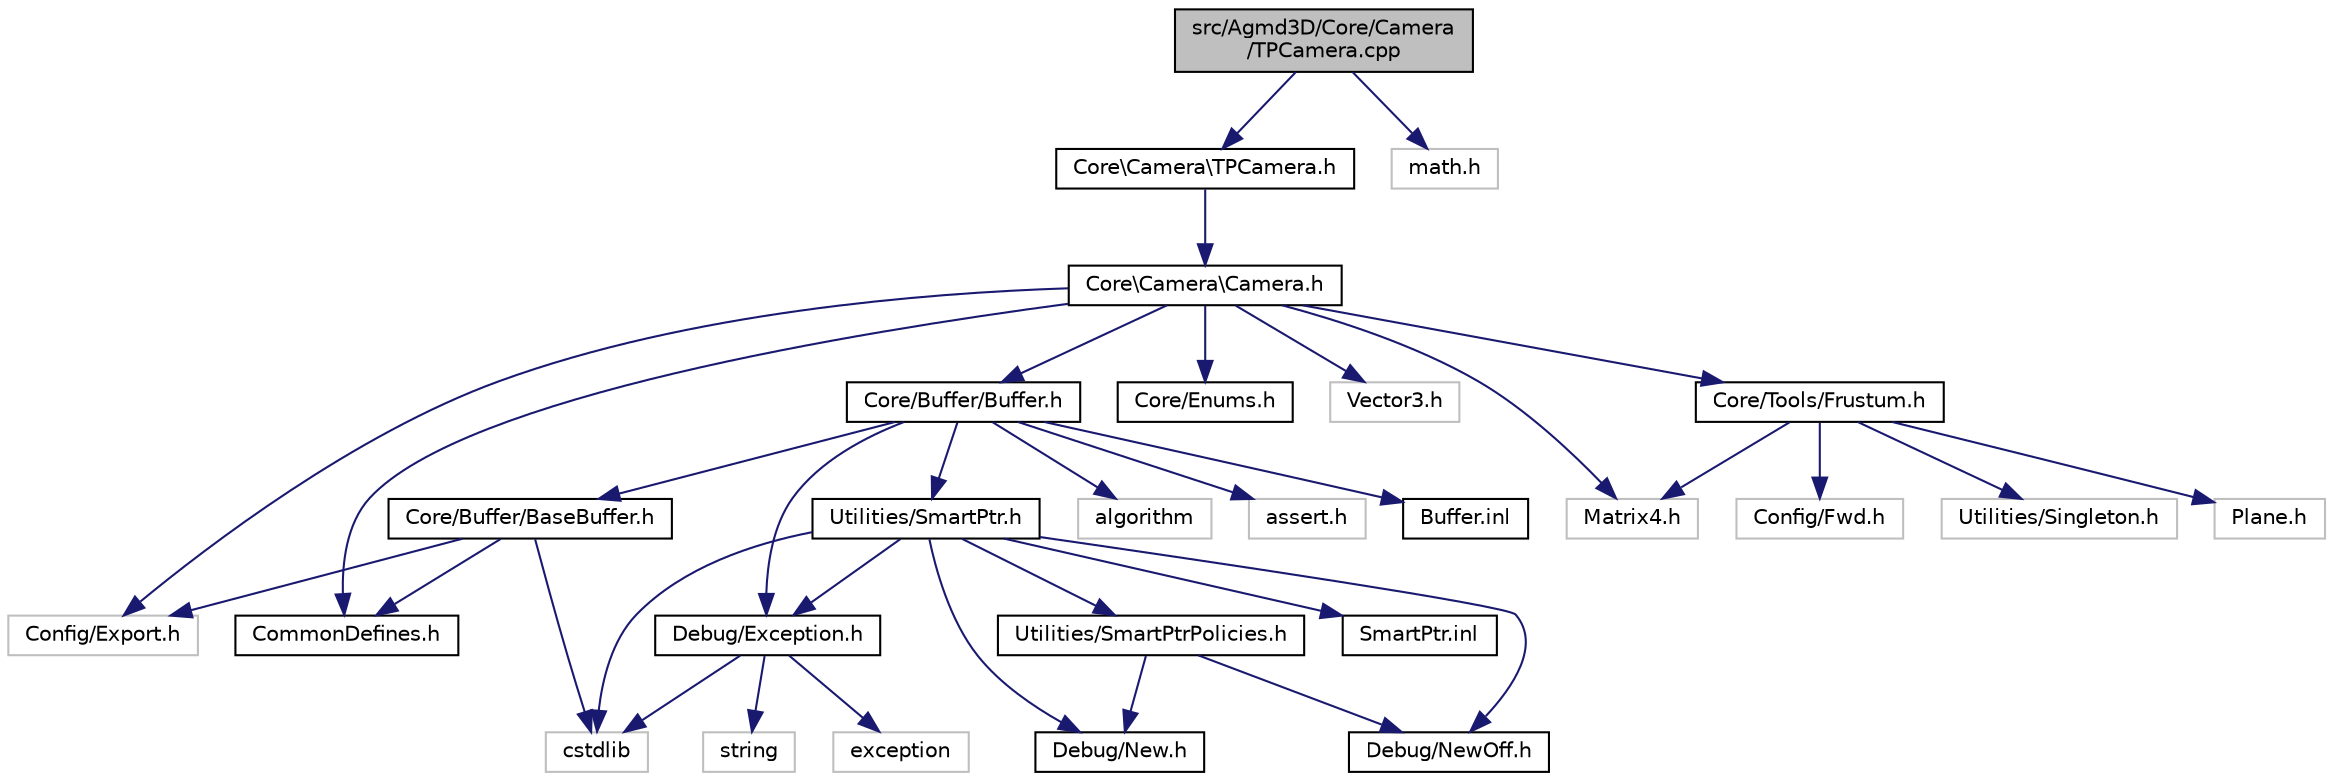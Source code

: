 digraph "src/Agmd3D/Core/Camera/TPCamera.cpp"
{
  edge [fontname="Helvetica",fontsize="10",labelfontname="Helvetica",labelfontsize="10"];
  node [fontname="Helvetica",fontsize="10",shape=record];
  Node1 [label="src/Agmd3D/Core/Camera\l/TPCamera.cpp",height=0.2,width=0.4,color="black", fillcolor="grey75", style="filled" fontcolor="black"];
  Node1 -> Node2 [color="midnightblue",fontsize="10",style="solid",fontname="Helvetica"];
  Node2 [label="Core\\Camera\\TPCamera.h",height=0.2,width=0.4,color="black", fillcolor="white", style="filled",URL="$_t_p_camera_8h.html"];
  Node2 -> Node3 [color="midnightblue",fontsize="10",style="solid",fontname="Helvetica"];
  Node3 [label="Core\\Camera\\Camera.h",height=0.2,width=0.4,color="black", fillcolor="white", style="filled",URL="$_camera_8h.html"];
  Node3 -> Node4 [color="midnightblue",fontsize="10",style="solid",fontname="Helvetica"];
  Node4 [label="Config/Export.h",height=0.2,width=0.4,color="grey75", fillcolor="white", style="filled"];
  Node3 -> Node5 [color="midnightblue",fontsize="10",style="solid",fontname="Helvetica"];
  Node5 [label="Core/Buffer/Buffer.h",height=0.2,width=0.4,color="black", fillcolor="white", style="filled",URL="$_buffer_8h.html"];
  Node5 -> Node6 [color="midnightblue",fontsize="10",style="solid",fontname="Helvetica"];
  Node6 [label="Core/Buffer/BaseBuffer.h",height=0.2,width=0.4,color="black", fillcolor="white", style="filled",URL="$_base_buffer_8h.html"];
  Node6 -> Node4 [color="midnightblue",fontsize="10",style="solid",fontname="Helvetica"];
  Node6 -> Node7 [color="midnightblue",fontsize="10",style="solid",fontname="Helvetica"];
  Node7 [label="CommonDefines.h",height=0.2,width=0.4,color="black", fillcolor="white", style="filled",URL="$_common_defines_8h.html"];
  Node6 -> Node8 [color="midnightblue",fontsize="10",style="solid",fontname="Helvetica"];
  Node8 [label="cstdlib",height=0.2,width=0.4,color="grey75", fillcolor="white", style="filled"];
  Node5 -> Node9 [color="midnightblue",fontsize="10",style="solid",fontname="Helvetica"];
  Node9 [label="Utilities/SmartPtr.h",height=0.2,width=0.4,color="black", fillcolor="white", style="filled",URL="$_smart_ptr_8h.html"];
  Node9 -> Node8 [color="midnightblue",fontsize="10",style="solid",fontname="Helvetica"];
  Node9 -> Node10 [color="midnightblue",fontsize="10",style="solid",fontname="Helvetica"];
  Node10 [label="Utilities/SmartPtrPolicies.h",height=0.2,width=0.4,color="black", fillcolor="white", style="filled",URL="$_smart_ptr_policies_8h.html"];
  Node10 -> Node11 [color="midnightblue",fontsize="10",style="solid",fontname="Helvetica"];
  Node11 [label="Debug/New.h",height=0.2,width=0.4,color="black", fillcolor="white", style="filled",URL="$_new_8h.html"];
  Node10 -> Node12 [color="midnightblue",fontsize="10",style="solid",fontname="Helvetica"];
  Node12 [label="Debug/NewOff.h",height=0.2,width=0.4,color="black", fillcolor="white", style="filled",URL="$_new_off_8h.html"];
  Node9 -> Node13 [color="midnightblue",fontsize="10",style="solid",fontname="Helvetica"];
  Node13 [label="Debug/Exception.h",height=0.2,width=0.4,color="black", fillcolor="white", style="filled",URL="$_exception_8h.html"];
  Node13 -> Node8 [color="midnightblue",fontsize="10",style="solid",fontname="Helvetica"];
  Node13 -> Node14 [color="midnightblue",fontsize="10",style="solid",fontname="Helvetica"];
  Node14 [label="exception",height=0.2,width=0.4,color="grey75", fillcolor="white", style="filled"];
  Node13 -> Node15 [color="midnightblue",fontsize="10",style="solid",fontname="Helvetica"];
  Node15 [label="string",height=0.2,width=0.4,color="grey75", fillcolor="white", style="filled"];
  Node9 -> Node11 [color="midnightblue",fontsize="10",style="solid",fontname="Helvetica"];
  Node9 -> Node16 [color="midnightblue",fontsize="10",style="solid",fontname="Helvetica"];
  Node16 [label="SmartPtr.inl",height=0.2,width=0.4,color="black", fillcolor="white", style="filled",URL="$_smart_ptr_8inl.html"];
  Node9 -> Node12 [color="midnightblue",fontsize="10",style="solid",fontname="Helvetica"];
  Node5 -> Node13 [color="midnightblue",fontsize="10",style="solid",fontname="Helvetica"];
  Node5 -> Node17 [color="midnightblue",fontsize="10",style="solid",fontname="Helvetica"];
  Node17 [label="algorithm",height=0.2,width=0.4,color="grey75", fillcolor="white", style="filled"];
  Node5 -> Node18 [color="midnightblue",fontsize="10",style="solid",fontname="Helvetica"];
  Node18 [label="assert.h",height=0.2,width=0.4,color="grey75", fillcolor="white", style="filled"];
  Node5 -> Node19 [color="midnightblue",fontsize="10",style="solid",fontname="Helvetica"];
  Node19 [label="Buffer.inl",height=0.2,width=0.4,color="black", fillcolor="white", style="filled",URL="$_buffer_8inl.html"];
  Node3 -> Node20 [color="midnightblue",fontsize="10",style="solid",fontname="Helvetica"];
  Node20 [label="Core/Enums.h",height=0.2,width=0.4,color="black", fillcolor="white", style="filled",URL="$_enums_8h.html"];
  Node3 -> Node21 [color="midnightblue",fontsize="10",style="solid",fontname="Helvetica"];
  Node21 [label="Vector3.h",height=0.2,width=0.4,color="grey75", fillcolor="white", style="filled"];
  Node3 -> Node22 [color="midnightblue",fontsize="10",style="solid",fontname="Helvetica"];
  Node22 [label="Matrix4.h",height=0.2,width=0.4,color="grey75", fillcolor="white", style="filled"];
  Node3 -> Node23 [color="midnightblue",fontsize="10",style="solid",fontname="Helvetica"];
  Node23 [label="Core/Tools/Frustum.h",height=0.2,width=0.4,color="black", fillcolor="white", style="filled",URL="$_frustum_8h.html"];
  Node23 -> Node24 [color="midnightblue",fontsize="10",style="solid",fontname="Helvetica"];
  Node24 [label="Config/Fwd.h",height=0.2,width=0.4,color="grey75", fillcolor="white", style="filled"];
  Node23 -> Node25 [color="midnightblue",fontsize="10",style="solid",fontname="Helvetica"];
  Node25 [label="Utilities/Singleton.h",height=0.2,width=0.4,color="grey75", fillcolor="white", style="filled"];
  Node23 -> Node22 [color="midnightblue",fontsize="10",style="solid",fontname="Helvetica"];
  Node23 -> Node26 [color="midnightblue",fontsize="10",style="solid",fontname="Helvetica"];
  Node26 [label="Plane.h",height=0.2,width=0.4,color="grey75", fillcolor="white", style="filled"];
  Node3 -> Node7 [color="midnightblue",fontsize="10",style="solid",fontname="Helvetica"];
  Node1 -> Node27 [color="midnightblue",fontsize="10",style="solid",fontname="Helvetica"];
  Node27 [label="math.h",height=0.2,width=0.4,color="grey75", fillcolor="white", style="filled"];
}
